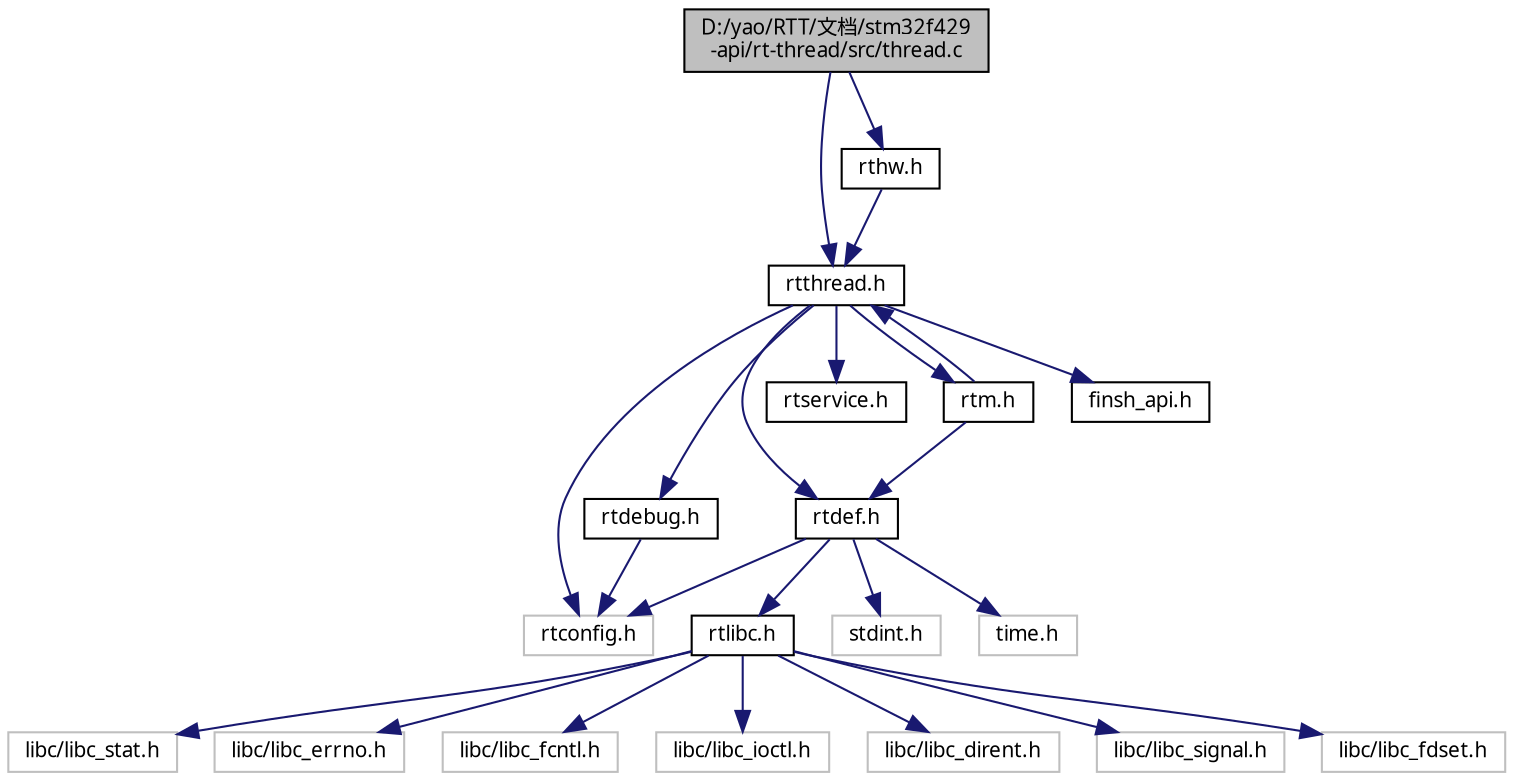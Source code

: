 digraph "D:/yao/RTT/文档/stm32f429-api/rt-thread/src/thread.c"
{
  edge [fontname="FreeSans.ttf",fontsize="10",labelfontname="FreeSans.ttf",labelfontsize="10"];
  node [fontname="FreeSans.ttf",fontsize="10",shape=record];
  Node1 [label="D:/yao/RTT/文档/stm32f429\l-api/rt-thread/src/thread.c",height=0.2,width=0.4,color="black", fillcolor="grey75", style="filled", fontcolor="black"];
  Node1 -> Node2 [color="midnightblue",fontsize="10",style="solid",fontname="FreeSans.ttf"];
  Node2 [label="rtthread.h",height=0.2,width=0.4,color="black", fillcolor="white", style="filled",URL="$rtthread_8h.html"];
  Node2 -> Node3 [color="midnightblue",fontsize="10",style="solid",fontname="FreeSans.ttf"];
  Node3 [label="rtconfig.h",height=0.2,width=0.4,color="grey75", fillcolor="white", style="filled"];
  Node2 -> Node4 [color="midnightblue",fontsize="10",style="solid",fontname="FreeSans.ttf"];
  Node4 [label="rtdebug.h",height=0.2,width=0.4,color="black", fillcolor="white", style="filled",URL="$rtdebug_8h.html"];
  Node4 -> Node3 [color="midnightblue",fontsize="10",style="solid",fontname="FreeSans.ttf"];
  Node2 -> Node5 [color="midnightblue",fontsize="10",style="solid",fontname="FreeSans.ttf"];
  Node5 [label="rtdef.h",height=0.2,width=0.4,color="black", fillcolor="white", style="filled",URL="$rtdef_8h.html"];
  Node5 -> Node3 [color="midnightblue",fontsize="10",style="solid",fontname="FreeSans.ttf"];
  Node5 -> Node6 [color="midnightblue",fontsize="10",style="solid",fontname="FreeSans.ttf"];
  Node6 [label="rtlibc.h",height=0.2,width=0.4,color="black", fillcolor="white", style="filled",URL="$rtlibc_8h.html"];
  Node6 -> Node7 [color="midnightblue",fontsize="10",style="solid",fontname="FreeSans.ttf"];
  Node7 [label="libc/libc_stat.h",height=0.2,width=0.4,color="grey75", fillcolor="white", style="filled"];
  Node6 -> Node8 [color="midnightblue",fontsize="10",style="solid",fontname="FreeSans.ttf"];
  Node8 [label="libc/libc_errno.h",height=0.2,width=0.4,color="grey75", fillcolor="white", style="filled"];
  Node6 -> Node9 [color="midnightblue",fontsize="10",style="solid",fontname="FreeSans.ttf"];
  Node9 [label="libc/libc_fcntl.h",height=0.2,width=0.4,color="grey75", fillcolor="white", style="filled"];
  Node6 -> Node10 [color="midnightblue",fontsize="10",style="solid",fontname="FreeSans.ttf"];
  Node10 [label="libc/libc_ioctl.h",height=0.2,width=0.4,color="grey75", fillcolor="white", style="filled"];
  Node6 -> Node11 [color="midnightblue",fontsize="10",style="solid",fontname="FreeSans.ttf"];
  Node11 [label="libc/libc_dirent.h",height=0.2,width=0.4,color="grey75", fillcolor="white", style="filled"];
  Node6 -> Node12 [color="midnightblue",fontsize="10",style="solid",fontname="FreeSans.ttf"];
  Node12 [label="libc/libc_signal.h",height=0.2,width=0.4,color="grey75", fillcolor="white", style="filled"];
  Node6 -> Node13 [color="midnightblue",fontsize="10",style="solid",fontname="FreeSans.ttf"];
  Node13 [label="libc/libc_fdset.h",height=0.2,width=0.4,color="grey75", fillcolor="white", style="filled"];
  Node5 -> Node14 [color="midnightblue",fontsize="10",style="solid",fontname="FreeSans.ttf"];
  Node14 [label="stdint.h",height=0.2,width=0.4,color="grey75", fillcolor="white", style="filled"];
  Node5 -> Node15 [color="midnightblue",fontsize="10",style="solid",fontname="FreeSans.ttf"];
  Node15 [label="time.h",height=0.2,width=0.4,color="grey75", fillcolor="white", style="filled"];
  Node2 -> Node16 [color="midnightblue",fontsize="10",style="solid",fontname="FreeSans.ttf"];
  Node16 [label="rtservice.h",height=0.2,width=0.4,color="black", fillcolor="white", style="filled",URL="$rtservice_8h.html"];
  Node2 -> Node17 [color="midnightblue",fontsize="10",style="solid",fontname="FreeSans.ttf"];
  Node17 [label="rtm.h",height=0.2,width=0.4,color="black", fillcolor="white", style="filled",URL="$rtm_8h.html"];
  Node17 -> Node5 [color="midnightblue",fontsize="10",style="solid",fontname="FreeSans.ttf"];
  Node17 -> Node2 [color="midnightblue",fontsize="10",style="solid",fontname="FreeSans.ttf"];
  Node2 -> Node18 [color="midnightblue",fontsize="10",style="solid",fontname="FreeSans.ttf"];
  Node18 [label="finsh_api.h",height=0.2,width=0.4,color="black", fillcolor="white", style="filled",URL="$finsh__api_8h.html"];
  Node1 -> Node19 [color="midnightblue",fontsize="10",style="solid",fontname="FreeSans.ttf"];
  Node19 [label="rthw.h",height=0.2,width=0.4,color="black", fillcolor="white", style="filled",URL="$rthw_8h.html"];
  Node19 -> Node2 [color="midnightblue",fontsize="10",style="solid",fontname="FreeSans.ttf"];
}
